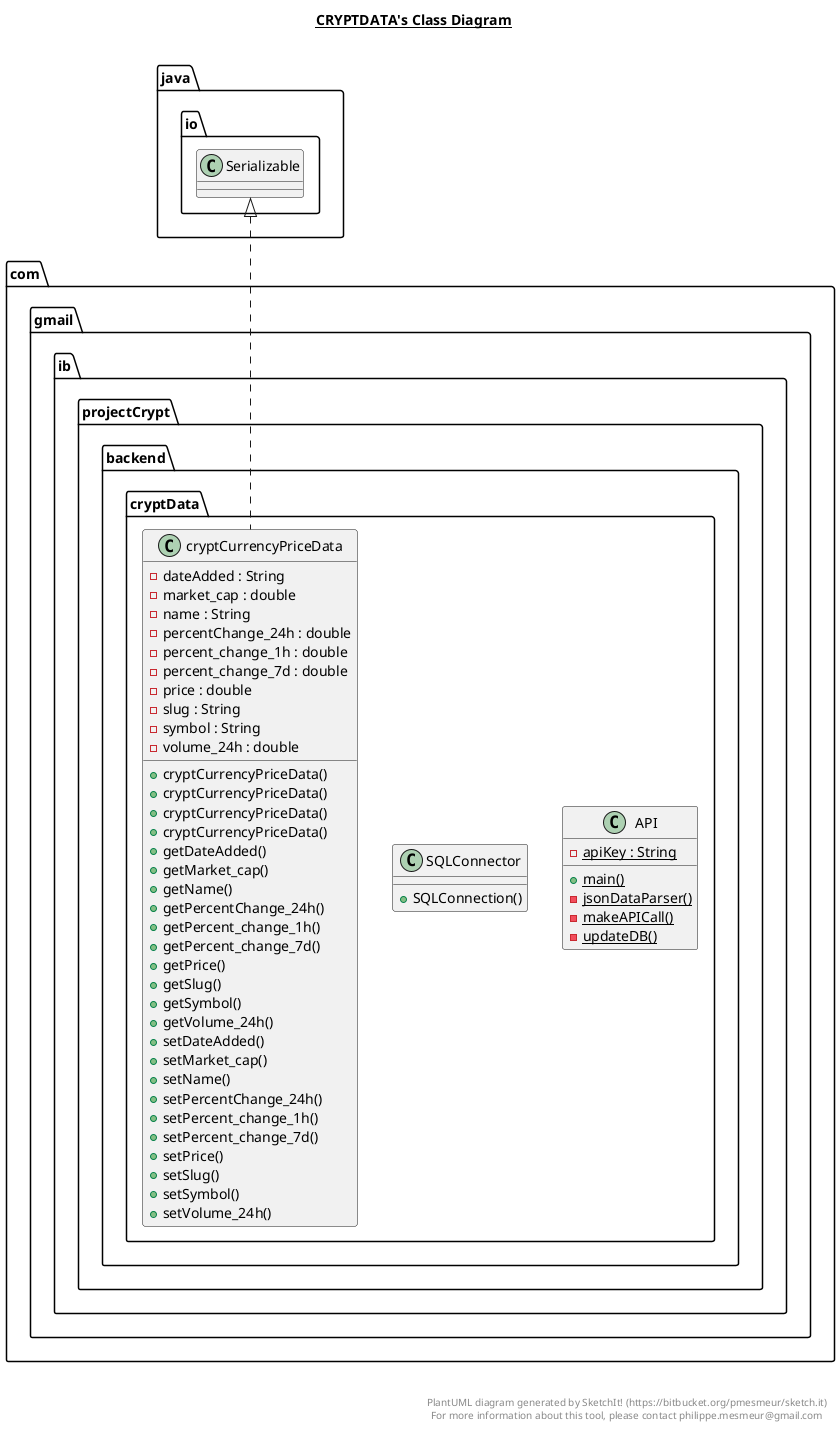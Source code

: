@startuml

title __CRYPTDATA's Class Diagram__\n

  namespace com.gmail.ib.projectCrypt {
    namespace backend.cryptData {
      class com.gmail.ib.projectCrypt.backend.cryptData.API {
          {static} - apiKey : String
          {static} + main()
          {static} - jsonDataParser()
          {static} - makeAPICall()
          {static} - updateDB()
      }
    }
  }
  

  namespace com.gmail.ib.projectCrypt {
    namespace backend.cryptData {
      class com.gmail.ib.projectCrypt.backend.cryptData.SQLConnector {
          + SQLConnection()
      }
    }
  }
  

  namespace com.gmail.ib.projectCrypt {
    namespace backend.cryptData {
      class com.gmail.ib.projectCrypt.backend.cryptData.cryptCurrencyPriceData {
          - dateAdded : String
          - market_cap : double
          - name : String
          - percentChange_24h : double
          - percent_change_1h : double
          - percent_change_7d : double
          - price : double
          - slug : String
          - symbol : String
          - volume_24h : double
          + cryptCurrencyPriceData()
          + cryptCurrencyPriceData()
          + cryptCurrencyPriceData()
          + cryptCurrencyPriceData()
          + getDateAdded()
          + getMarket_cap()
          + getName()
          + getPercentChange_24h()
          + getPercent_change_1h()
          + getPercent_change_7d()
          + getPrice()
          + getSlug()
          + getSymbol()
          + getVolume_24h()
          + setDateAdded()
          + setMarket_cap()
          + setName()
          + setPercentChange_24h()
          + setPercent_change_1h()
          + setPercent_change_7d()
          + setPrice()
          + setSlug()
          + setSymbol()
          + setVolume_24h()
      }
    }
  }
  

  com.gmail.ib.projectCrypt.backend.cryptData.cryptCurrencyPriceData .up.|> java.io.Serializable


right footer


PlantUML diagram generated by SketchIt! (https://bitbucket.org/pmesmeur/sketch.it)
For more information about this tool, please contact philippe.mesmeur@gmail.com
endfooter

@enduml
